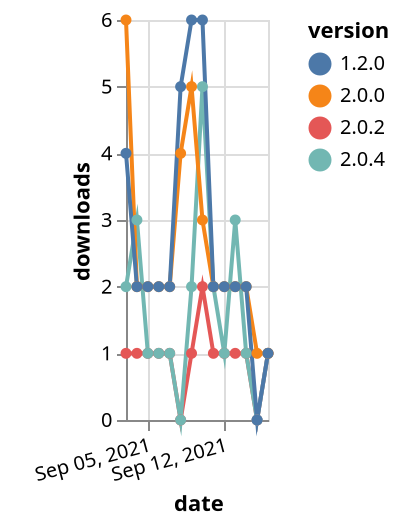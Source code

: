 {"$schema": "https://vega.github.io/schema/vega-lite/v5.json", "description": "A simple bar chart with embedded data.", "data": {"values": [{"date": "2021-09-03", "total": 387, "delta": 1, "version": "2.0.2"}, {"date": "2021-09-04", "total": 388, "delta": 1, "version": "2.0.2"}, {"date": "2021-09-05", "total": 389, "delta": 1, "version": "2.0.2"}, {"date": "2021-09-06", "total": 390, "delta": 1, "version": "2.0.2"}, {"date": "2021-09-07", "total": 391, "delta": 1, "version": "2.0.2"}, {"date": "2021-09-08", "total": 391, "delta": 0, "version": "2.0.2"}, {"date": "2021-09-09", "total": 392, "delta": 1, "version": "2.0.2"}, {"date": "2021-09-10", "total": 394, "delta": 2, "version": "2.0.2"}, {"date": "2021-09-11", "total": 395, "delta": 1, "version": "2.0.2"}, {"date": "2021-09-12", "total": 396, "delta": 1, "version": "2.0.2"}, {"date": "2021-09-13", "total": 397, "delta": 1, "version": "2.0.2"}, {"date": "2021-09-14", "total": 398, "delta": 1, "version": "2.0.2"}, {"date": "2021-09-15", "total": 398, "delta": 0, "version": "2.0.2"}, {"date": "2021-09-16", "total": 399, "delta": 1, "version": "2.0.2"}, {"date": "2021-09-03", "total": 545, "delta": 2, "version": "2.0.4"}, {"date": "2021-09-04", "total": 548, "delta": 3, "version": "2.0.4"}, {"date": "2021-09-05", "total": 549, "delta": 1, "version": "2.0.4"}, {"date": "2021-09-06", "total": 550, "delta": 1, "version": "2.0.4"}, {"date": "2021-09-07", "total": 551, "delta": 1, "version": "2.0.4"}, {"date": "2021-09-08", "total": 551, "delta": 0, "version": "2.0.4"}, {"date": "2021-09-09", "total": 553, "delta": 2, "version": "2.0.4"}, {"date": "2021-09-10", "total": 558, "delta": 5, "version": "2.0.4"}, {"date": "2021-09-11", "total": 560, "delta": 2, "version": "2.0.4"}, {"date": "2021-09-12", "total": 561, "delta": 1, "version": "2.0.4"}, {"date": "2021-09-13", "total": 564, "delta": 3, "version": "2.0.4"}, {"date": "2021-09-14", "total": 565, "delta": 1, "version": "2.0.4"}, {"date": "2021-09-15", "total": 565, "delta": 0, "version": "2.0.4"}, {"date": "2021-09-16", "total": 566, "delta": 1, "version": "2.0.4"}, {"date": "2021-09-03", "total": 2966, "delta": 6, "version": "2.0.0"}, {"date": "2021-09-04", "total": 2968, "delta": 2, "version": "2.0.0"}, {"date": "2021-09-05", "total": 2970, "delta": 2, "version": "2.0.0"}, {"date": "2021-09-06", "total": 2972, "delta": 2, "version": "2.0.0"}, {"date": "2021-09-07", "total": 2974, "delta": 2, "version": "2.0.0"}, {"date": "2021-09-08", "total": 2978, "delta": 4, "version": "2.0.0"}, {"date": "2021-09-09", "total": 2983, "delta": 5, "version": "2.0.0"}, {"date": "2021-09-10", "total": 2986, "delta": 3, "version": "2.0.0"}, {"date": "2021-09-11", "total": 2988, "delta": 2, "version": "2.0.0"}, {"date": "2021-09-12", "total": 2990, "delta": 2, "version": "2.0.0"}, {"date": "2021-09-13", "total": 2992, "delta": 2, "version": "2.0.0"}, {"date": "2021-09-14", "total": 2994, "delta": 2, "version": "2.0.0"}, {"date": "2021-09-15", "total": 2995, "delta": 1, "version": "2.0.0"}, {"date": "2021-09-16", "total": 2996, "delta": 1, "version": "2.0.0"}, {"date": "2021-09-03", "total": 4375, "delta": 4, "version": "1.2.0"}, {"date": "2021-09-04", "total": 4377, "delta": 2, "version": "1.2.0"}, {"date": "2021-09-05", "total": 4379, "delta": 2, "version": "1.2.0"}, {"date": "2021-09-06", "total": 4381, "delta": 2, "version": "1.2.0"}, {"date": "2021-09-07", "total": 4383, "delta": 2, "version": "1.2.0"}, {"date": "2021-09-08", "total": 4388, "delta": 5, "version": "1.2.0"}, {"date": "2021-09-09", "total": 4394, "delta": 6, "version": "1.2.0"}, {"date": "2021-09-10", "total": 4400, "delta": 6, "version": "1.2.0"}, {"date": "2021-09-11", "total": 4402, "delta": 2, "version": "1.2.0"}, {"date": "2021-09-12", "total": 4404, "delta": 2, "version": "1.2.0"}, {"date": "2021-09-13", "total": 4406, "delta": 2, "version": "1.2.0"}, {"date": "2021-09-14", "total": 4408, "delta": 2, "version": "1.2.0"}, {"date": "2021-09-15", "total": 4408, "delta": 0, "version": "1.2.0"}, {"date": "2021-09-16", "total": 4409, "delta": 1, "version": "1.2.0"}]}, "width": "container", "mark": {"type": "line", "point": {"filled": true}}, "encoding": {"x": {"field": "date", "type": "temporal", "timeUnit": "yearmonthdate", "title": "date", "axis": {"labelAngle": -15}}, "y": {"field": "delta", "type": "quantitative", "title": "downloads"}, "color": {"field": "version", "type": "nominal"}, "tooltip": {"field": "delta"}}}